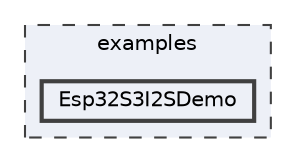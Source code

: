 digraph "/home/runner/work/FastLED/FastLED/examples/Esp32S3I2SDemo"
{
 // INTERACTIVE_SVG=YES
 // LATEX_PDF_SIZE
  bgcolor="transparent";
  edge [fontname=Helvetica,fontsize=10,labelfontname=Helvetica,labelfontsize=10];
  node [fontname=Helvetica,fontsize=10,shape=box,height=0.2,width=0.4];
  compound=true
  subgraph clusterdir_d28a4824dc47e487b107a5db32ef43c4 {
    graph [ bgcolor="#edf0f7", pencolor="grey25", label="examples", fontname=Helvetica,fontsize=10 style="filled,dashed", URL="dir_d28a4824dc47e487b107a5db32ef43c4.html",tooltip=""]
  dir_1e86eb05dfedeac38d51c0d61b4912b9 [label="Esp32S3I2SDemo", fillcolor="#edf0f7", color="grey25", style="filled,bold", URL="dir_1e86eb05dfedeac38d51c0d61b4912b9.html",tooltip=""];
  }
}

